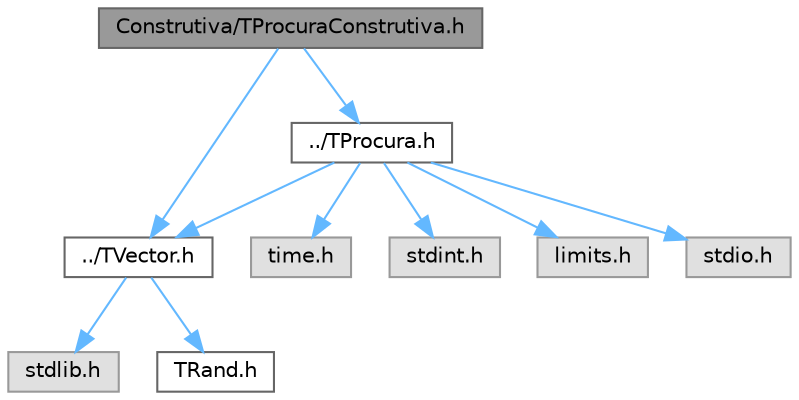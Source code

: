 digraph "Construtiva/TProcuraConstrutiva.h"
{
 // LATEX_PDF_SIZE
  bgcolor="transparent";
  edge [fontname=Helvetica,fontsize=10,labelfontname=Helvetica,labelfontsize=10];
  node [fontname=Helvetica,fontsize=10,shape=box,height=0.2,width=0.4];
  Node1 [id="Node000001",label="Construtiva/TProcuraConstrutiva.h",height=0.2,width=0.4,color="gray40", fillcolor="grey60", style="filled", fontcolor="black",tooltip=" "];
  Node1 -> Node2 [id="edge10_Node000001_Node000002",color="steelblue1",style="solid",tooltip=" "];
  Node2 [id="Node000002",label="../TVector.h",height=0.2,width=0.4,color="grey40", fillcolor="white", style="filled",URL="$TVector_8h.html",tooltip=" "];
  Node2 -> Node3 [id="edge11_Node000002_Node000003",color="steelblue1",style="solid",tooltip=" "];
  Node3 [id="Node000003",label="stdlib.h",height=0.2,width=0.4,color="grey60", fillcolor="#E0E0E0", style="filled",tooltip=" "];
  Node2 -> Node4 [id="edge12_Node000002_Node000004",color="steelblue1",style="solid",tooltip=" "];
  Node4 [id="Node000004",label="TRand.h",height=0.2,width=0.4,color="grey40", fillcolor="white", style="filled",URL="$TRand_8h.html",tooltip=" "];
  Node1 -> Node5 [id="edge13_Node000001_Node000005",color="steelblue1",style="solid",tooltip=" "];
  Node5 [id="Node000005",label="../TProcura.h",height=0.2,width=0.4,color="grey40", fillcolor="white", style="filled",URL="$TProcura_8h.html",tooltip=" "];
  Node5 -> Node2 [id="edge14_Node000005_Node000002",color="steelblue1",style="solid",tooltip=" "];
  Node5 -> Node6 [id="edge15_Node000005_Node000006",color="steelblue1",style="solid",tooltip=" "];
  Node6 [id="Node000006",label="time.h",height=0.2,width=0.4,color="grey60", fillcolor="#E0E0E0", style="filled",tooltip=" "];
  Node5 -> Node7 [id="edge16_Node000005_Node000007",color="steelblue1",style="solid",tooltip=" "];
  Node7 [id="Node000007",label="stdint.h",height=0.2,width=0.4,color="grey60", fillcolor="#E0E0E0", style="filled",tooltip=" "];
  Node5 -> Node8 [id="edge17_Node000005_Node000008",color="steelblue1",style="solid",tooltip=" "];
  Node8 [id="Node000008",label="limits.h",height=0.2,width=0.4,color="grey60", fillcolor="#E0E0E0", style="filled",tooltip=" "];
  Node5 -> Node9 [id="edge18_Node000005_Node000009",color="steelblue1",style="solid",tooltip=" "];
  Node9 [id="Node000009",label="stdio.h",height=0.2,width=0.4,color="grey60", fillcolor="#E0E0E0", style="filled",tooltip=" "];
}
